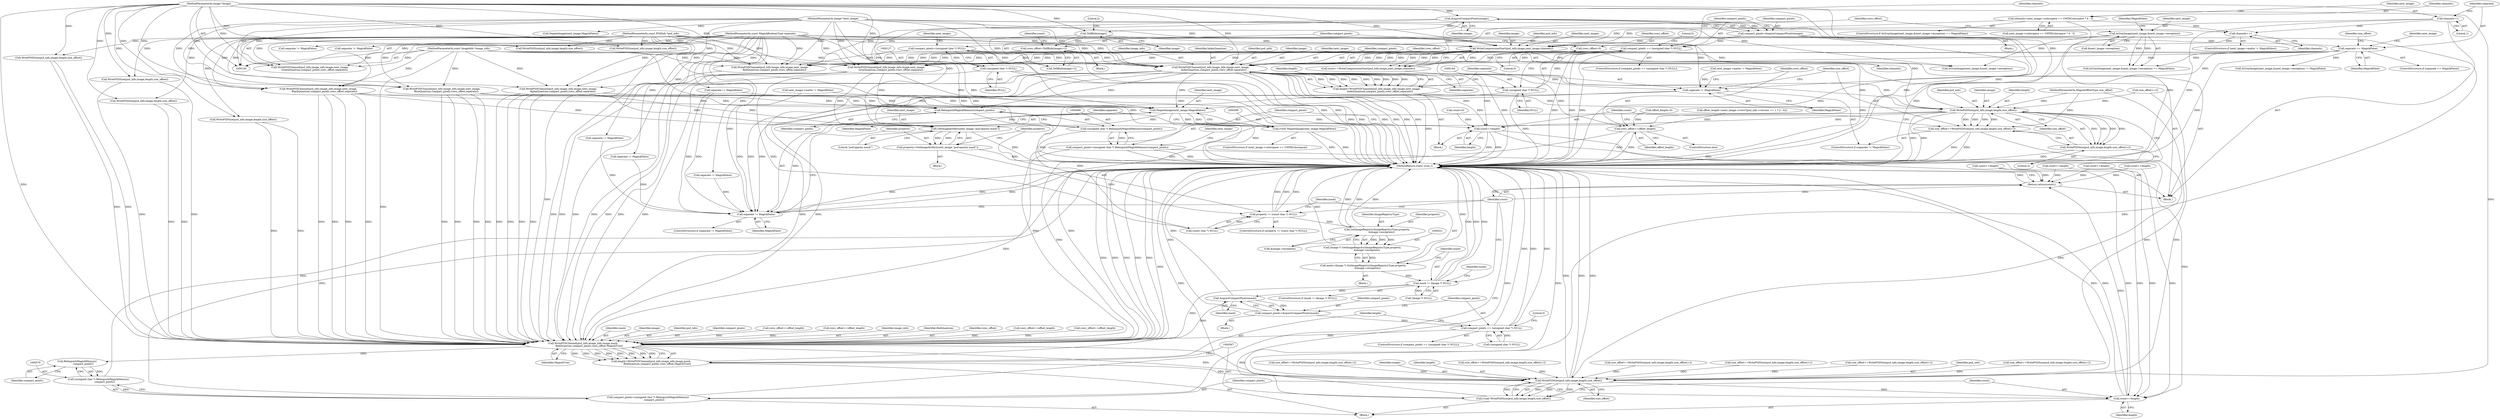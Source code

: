 digraph "0_ImageMagick_37a1710e2dab6ed91128ea648d654a22fbe2a6af@pointer" {
"1000229" [label="(Call,WritePSDChannel(psd_info,image_info,image,next_image,\n        IndexQuantum,compact_pixels,rows_offset,separate))"];
"1000198" [label="(Call,WriteCompressionStart(psd_info,image,next_image,channels))"];
"1000101" [label="(MethodParameterIn,const PSDInfo *psd_info)"];
"1000193" [label="(Call,TellBlob(image))"];
"1000138" [label="(Call,AcquireCompactPixels(image))"];
"1000103" [label="(MethodParameterIn,Image *image)"];
"1000165" [label="(Call,IsGrayImage(next_image,&next_image->exception))"];
"1000104" [label="(MethodParameterIn,Image *next_image)"];
"1000188" [label="(Call,channels++)"];
"1000148" [label="(Call,channels=1)"];
"1000172" [label="(Call,channels=next_image->colorspace == CMYKColorspace ? 4 : 3)"];
"1000102" [label="(MethodParameterIn,const ImageInfo *image_info)"];
"1000141" [label="(Call,compact_pixels == (unsigned char *) NULL)"];
"1000136" [label="(Call,compact_pixels=AcquireCompactPixels(image))"];
"1000143" [label="(Call,(unsigned char *) NULL)"];
"1000126" [label="(Call,(unsigned char *) NULL)"];
"1000124" [label="(Call,compact_pixels=(unsigned char *) NULL)"];
"1000190" [label="(Call,rows_offset=TellBlob(image)+2)"];
"1000121" [label="(Call,rows_offset=0)"];
"1000152" [label="(Call,separate == MagickFalse)"];
"1000106" [label="(MethodParameterIn,const MagickBooleanType separate)"];
"1000227" [label="(Call,length=WritePSDChannel(psd_info,image_info,image,next_image,\n        IndexQuantum,compact_pixels,rows_offset,separate))"];
"1000245" [label="(Call,WritePSDSize(psd_info,image,length,size_offset))"];
"1000242" [label="(Call,size_offset+=WritePSDSize(psd_info,image,length,size_offset)+2)"];
"1000568" [label="(Call,WritePSDSize(psd_info,image,length,size_offset))"];
"1000566" [label="(Call,(void) WritePSDSize(psd_info,image,length,size_offset))"];
"1000573" [label="(Call,count+=length)"];
"1000582" [label="(Return,return(count);)"];
"1000244" [label="(Call,WritePSDSize(psd_info,image,length,size_offset)+2)"];
"1000255" [label="(Call,count+=length)"];
"1000557" [label="(Call,WritePSDChannel(psd_info,image_info,image,mask,\n                RedQuantum,compact_pixels,rows_offset,MagickTrue))"];
"1000555" [label="(Call,length=WritePSDChannel(psd_info,image_info,image,mask,\n                RedQuantum,compact_pixels,rows_offset,MagickTrue))"];
"1000580" [label="(Call,RelinquishMagickMemory(\n                compact_pixels))"];
"1000578" [label="(Call,(unsigned char *) RelinquishMagickMemory(\n                compact_pixels))"];
"1000576" [label="(Call,compact_pixels=(unsigned char *) RelinquishMagickMemory(\n                compact_pixels))"];
"1000239" [label="(Call,separate != MagickFalse)"];
"1000497" [label="(Call,NegateImage(next_image,MagickFalse))"];
"1000495" [label="(Call,(void) NegateImage(next_image,MagickFalse))"];
"1000501" [label="(Call,separate != MagickFalse)"];
"1000508" [label="(Call,GetImageArtifact(next_image,\"psd:opacity-mask\"))"];
"1000506" [label="(Call,property=GetImageArtifact(next_image,\"psd:opacity-mask\"))"];
"1000512" [label="(Call,property != (const char *) NULL)"];
"1000522" [label="(Call,GetImageRegistry(ImageRegistryType,property,\n            &image->exception))"];
"1000520" [label="(Call,(Image *) GetImageRegistry(ImageRegistryType,property,\n            &image->exception))"];
"1000518" [label="(Call,mask=(Image *) GetImageRegistry(ImageRegistryType,property,\n            &image->exception))"];
"1000530" [label="(Call,mask != (Image *) NULL)"];
"1000545" [label="(Call,AcquireCompactPixels(mask))"];
"1000543" [label="(Call,compact_pixels=AcquireCompactPixels(mask))"];
"1000548" [label="(Call,compact_pixels == (unsigned char *) NULL)"];
"1000252" [label="(Call,rows_offset+=offset_length)"];
"1000487" [label="(Call,RelinquishMagickMemory(compact_pixels))"];
"1000485" [label="(Call,(unsigned char *) RelinquishMagickMemory(compact_pixels))"];
"1000483" [label="(Call,compact_pixels=(unsigned char *) RelinquishMagickMemory(compact_pixels))"];
"1000241" [label="(Identifier,MagickFalse)"];
"1000243" [label="(Identifier,size_offset)"];
"1000254" [label="(Identifier,offset_length)"];
"1000231" [label="(Identifier,image_info)"];
"1000498" [label="(Identifier,next_image)"];
"1000229" [label="(Call,WritePSDChannel(psd_info,image_info,image,next_image,\n        IndexQuantum,compact_pixels,rows_offset,separate))"];
"1000568" [label="(Call,WritePSDSize(psd_info,image,length,size_offset))"];
"1000200" [label="(Identifier,image)"];
"1000332" [label="(Call,WritePSDSize(psd_info,image,length,size_offset))"];
"1000500" [label="(ControlStructure,if (separate != MagickFalse))"];
"1000152" [label="(Call,separate == MagickFalse)"];
"1000101" [label="(MethodParameterIn,const PSDInfo *psd_info)"];
"1000347" [label="(Call,WritePSDChannel(psd_info,image_info,image,next_image,\n            GreenQuantum,compact_pixels,rows_offset,separate))"];
"1000256" [label="(Identifier,count)"];
"1000554" [label="(Literal,0)"];
"1000432" [label="(Call,WritePSDSize(psd_info,image,length,size_offset))"];
"1000118" [label="(Call,offset_length=0)"];
"1000163" [label="(ControlStructure,if (IsGrayImage(next_image,&next_image->exception) == MagickFalse))"];
"1000147" [label="(Literal,0)"];
"1000573" [label="(Call,count+=length)"];
"1000249" [label="(Identifier,size_offset)"];
"1000495" [label="(Call,(void) NegateImage(next_image,MagickFalse))"];
"1000262" [label="(Call,IsGrayImage(next_image,&next_image->exception))"];
"1000442" [label="(Call,count+=length)"];
"1000484" [label="(Identifier,compact_pixels)"];
"1000489" [label="(ControlStructure,if (next_image->colorspace == CMYKColorspace))"];
"1000547" [label="(ControlStructure,if (compact_pixels == (unsigned char *) NULL))"];
"1000544" [label="(Identifier,compact_pixels)"];
"1000404" [label="(Call,count+=length)"];
"1000524" [label="(Identifier,property)"];
"1000543" [label="(Call,compact_pixels=AcquireCompactPixels(mask))"];
"1000545" [label="(Call,AcquireCompactPixels(mask))"];
"1000487" [label="(Call,RelinquishMagickMemory(compact_pixels))"];
"1000507" [label="(Identifier,property)"];
"1000171" [label="(Identifier,MagickFalse)"];
"1000499" [label="(Identifier,MagickFalse)"];
"1000522" [label="(Call,GetImageRegistry(ImageRegistryType,property,\n            &image->exception))"];
"1000199" [label="(Identifier,psd_info)"];
"1000246" [label="(Identifier,psd_info)"];
"1000580" [label="(Call,RelinquishMagickMemory(\n                compact_pixels))"];
"1000518" [label="(Call,mask=(Image *) GetImageRegistry(ImageRegistryType,property,\n            &image->exception))"];
"1000137" [label="(Identifier,compact_pixels)"];
"1000149" [label="(Identifier,channels)"];
"1000188" [label="(Call,channels++)"];
"1000123" [label="(Literal,0)"];
"1000228" [label="(Identifier,length)"];
"1000132" [label="(Identifier,next_image)"];
"1000234" [label="(Identifier,IndexQuantum)"];
"1000124" [label="(Call,compact_pixels=(unsigned char *) NULL)"];
"1000583" [label="(Identifier,count)"];
"1000257" [label="(Identifier,length)"];
"1000561" [label="(Identifier,mask)"];
"1000530" [label="(Call,mask != (Image *) NULL)"];
"1000550" [label="(Call,(unsigned char *) NULL)"];
"1000316" [label="(Call,WritePSDChannel(psd_info,image_info,image,next_image,\n            RedQuantum,compact_pixels,rows_offset,separate))"];
"1000311" [label="(Call,NegateImage(next_image,MagickFalse))"];
"1000394" [label="(Call,WritePSDSize(psd_info,image,length,size_offset))"];
"1000242" [label="(Call,size_offset+=WritePSDSize(psd_info,image,length,size_offset)+2)"];
"1000230" [label="(Identifier,psd_info)"];
"1000195" [label="(Literal,2)"];
"1000245" [label="(Call,WritePSDSize(psd_info,image,length,size_offset))"];
"1000227" [label="(Call,length=WritePSDChannel(psd_info,image_info,image,next_image,\n        IndexQuantum,compact_pixels,rows_offset,separate))"];
"1000329" [label="(Call,size_offset+=WritePSDSize(psd_info,image,length,size_offset)+2)"];
"1000529" [label="(ControlStructure,if (mask != (Image *) NULL))"];
"1000446" [label="(Call,next_image->matte != MagickFalse)"];
"1000501" [label="(Call,separate != MagickFalse)"];
"1000125" [label="(Identifier,compact_pixels)"];
"1000508" [label="(Call,GetImageArtifact(next_image,\"psd:opacity-mask\"))"];
"1000560" [label="(Identifier,image)"];
"1000173" [label="(Identifier,channels)"];
"1000128" [label="(Identifier,NULL)"];
"1000107" [label="(Block,)"];
"1000519" [label="(Identifier,mask)"];
"1000509" [label="(Identifier,next_image)"];
"1000470" [label="(Call,WritePSDSize(psd_info,image,length,size_offset))"];
"1000203" [label="(Call,offset_length=(next_image->rows*(psd_info->version == 1 ? 2 : 4)))"];
"1000226" [label="(Block,)"];
"1000244" [label="(Call,WritePSDSize(psd_info,image,length,size_offset)+2)"];
"1000555" [label="(Call,length=WritePSDChannel(psd_info,image_info,image,mask,\n                RedQuantum,compact_pixels,rows_offset,MagickTrue))"];
"1000429" [label="(Call,size_offset+=WritePSDSize(psd_info,image,length,size_offset)+2)"];
"1000190" [label="(Call,rows_offset=TellBlob(image)+2)"];
"1000261" [label="(Call,IsGrayImage(next_image,&next_image->exception) != MagickFalse)"];
"1000138" [label="(Call,AcquireCompactPixels(image))"];
"1000202" [label="(Identifier,channels)"];
"1000143" [label="(Call,(unsigned char *) NULL)"];
"1000102" [label="(MethodParameterIn,const ImageInfo *image_info)"];
"1000285" [label="(Call,size_offset+=WritePSDSize(psd_info,image,length,size_offset)+2)"];
"1000247" [label="(Identifier,image)"];
"1000576" [label="(Call,compact_pixels=(unsigned char *) RelinquishMagickMemory(\n                compact_pixels))"];
"1000238" [label="(ControlStructure,if (separate != MagickFalse))"];
"1000141" [label="(Call,compact_pixels == (unsigned char *) NULL)"];
"1000250" [label="(Literal,2)"];
"1000535" [label="(Block,)"];
"1000504" [label="(Block,)"];
"1000582" [label="(Return,return(count);)"];
"1000172" [label="(Call,channels=next_image->colorspace == CMYKColorspace ? 4 : 3)"];
"1000532" [label="(Call,(Image *) NULL)"];
"1000191" [label="(Identifier,rows_offset)"];
"1000106" [label="(MethodParameterIn,const MagickBooleanType separate)"];
"1000140" [label="(ControlStructure,if (compact_pixels == (unsigned char *) NULL))"];
"1000558" [label="(Identifier,psd_info)"];
"1000288" [label="(Call,WritePSDSize(psd_info,image,length,size_offset))"];
"1000139" [label="(Identifier,image)"];
"1000122" [label="(Identifier,rows_offset)"];
"1000232" [label="(Identifier,image)"];
"1000183" [label="(Call,next_image->matte != MagickFalse)"];
"1000174" [label="(Call,next_image->colorspace == CMYKColorspace ? 4 : 3)"];
"1000251" [label="(ControlStructure,else)"];
"1000575" [label="(Identifier,length)"];
"1000126" [label="(Call,(unsigned char *) NULL)"];
"1000563" [label="(Identifier,compact_pixels)"];
"1000148" [label="(Call,channels=1)"];
"1000233" [label="(Identifier,next_image)"];
"1000192" [label="(Call,TellBlob(image)+2)"];
"1000363" [label="(Call,WritePSDSize(psd_info,image,length,size_offset))"];
"1000480" [label="(Call,count+=length)"];
"1000565" [label="(Identifier,MagickTrue)"];
"1000542" [label="(Block,)"];
"1000520" [label="(Call,(Image *) GetImageRegistry(ImageRegistryType,property,\n            &image->exception))"];
"1000569" [label="(Identifier,psd_info)"];
"1000546" [label="(Identifier,mask)"];
"1000198" [label="(Call,WriteCompressionStart(psd_info,image,next_image,channels))"];
"1000426" [label="(Call,separate != MagickFalse)"];
"1000154" [label="(Identifier,MagickFalse)"];
"1000103" [label="(MethodParameterIn,Image *image)"];
"1000193" [label="(Call,TellBlob(image))"];
"1000512" [label="(Call,property != (const char *) NULL)"];
"1000581" [label="(Identifier,compact_pixels)"];
"1000566" [label="(Call,(void) WritePSDSize(psd_info,image,length,size_offset))"];
"1000326" [label="(Call,separate != MagickFalse)"];
"1000454" [label="(Call,WritePSDChannel(psd_info,image_info,image,next_image,\n            AlphaQuantum,compact_pixels,rows_offset,separate))"];
"1000523" [label="(Identifier,ImageRegistryType)"];
"1000391" [label="(Call,size_offset+=WritePSDSize(psd_info,image,length,size_offset)+2)"];
"1000492" [label="(Identifier,next_image)"];
"1000167" [label="(Call,&next_image->exception)"];
"1000511" [label="(ControlStructure,if (property != (const char *) NULL))"];
"1000121" [label="(Call,rows_offset=0)"];
"1000153" [label="(Identifier,separate)"];
"1000217" [label="(Call,size_offset+=2)"];
"1000548" [label="(Call,compact_pixels == (unsigned char *) NULL)"];
"1000295" [label="(Call,rows_offset+=offset_length)"];
"1000185" [label="(Identifier,next_image)"];
"1000539" [label="(Identifier,mask)"];
"1000360" [label="(Call,size_offset+=WritePSDSize(psd_info,image,length,size_offset)+2)"];
"1000556" [label="(Identifier,length)"];
"1000549" [label="(Identifier,compact_pixels)"];
"1000155" [label="(Block,)"];
"1000497" [label="(Call,NegateImage(next_image,MagickFalse))"];
"1000201" [label="(Identifier,next_image)"];
"1000135" [label="(Block,)"];
"1000239" [label="(Call,separate != MagickFalse)"];
"1000189" [label="(Identifier,channels)"];
"1000182" [label="(ControlStructure,if (next_image->matte != MagickFalse))"];
"1000272" [label="(Call,WritePSDChannel(psd_info,image_info,image,next_image,\n            GrayQuantum,compact_pixels,rows_offset,separate))"];
"1000572" [label="(Identifier,size_offset)"];
"1000298" [label="(Call,count+=length)"];
"1000165" [label="(Call,IsGrayImage(next_image,&next_image->exception))"];
"1000197" [label="(Identifier,count)"];
"1000531" [label="(Identifier,mask)"];
"1000164" [label="(Call,IsGrayImage(next_image,&next_image->exception) == MagickFalse)"];
"1000401" [label="(Call,rows_offset+=offset_length)"];
"1000357" [label="(Call,separate != MagickFalse)"];
"1000237" [label="(Identifier,separate)"];
"1000525" [label="(Call,&image->exception)"];
"1000235" [label="(Identifier,compact_pixels)"];
"1000559" [label="(Identifier,image_info)"];
"1000513" [label="(Identifier,property)"];
"1000388" [label="(Call,separate != MagickFalse)"];
"1000194" [label="(Identifier,image)"];
"1000562" [label="(Identifier,RedQuantum)"];
"1000166" [label="(Identifier,next_image)"];
"1000218" [label="(Identifier,size_offset)"];
"1000570" [label="(Identifier,image)"];
"1000485" [label="(Call,(unsigned char *) RelinquishMagickMemory(compact_pixels))"];
"1000571" [label="(Identifier,length)"];
"1000488" [label="(Identifier,compact_pixels)"];
"1000248" [label="(Identifier,length)"];
"1000464" [label="(Call,separate != MagickFalse)"];
"1000252" [label="(Call,rows_offset+=offset_length)"];
"1000514" [label="(Call,(const char *) NULL)"];
"1000502" [label="(Identifier,separate)"];
"1000517" [label="(Block,)"];
"1000564" [label="(Identifier,rows_offset)"];
"1000151" [label="(ControlStructure,if (separate == MagickFalse))"];
"1000557" [label="(Call,WritePSDChannel(psd_info,image_info,image,mask,\n                RedQuantum,compact_pixels,rows_offset,MagickTrue))"];
"1000150" [label="(Literal,1)"];
"1000136" [label="(Call,compact_pixels=AcquireCompactPixels(image))"];
"1000584" [label="(MethodReturn,static ssize_t)"];
"1000253" [label="(Identifier,rows_offset)"];
"1000503" [label="(Identifier,MagickFalse)"];
"1000506" [label="(Call,property=GetImageArtifact(next_image,\"psd:opacity-mask\"))"];
"1000236" [label="(Identifier,rows_offset)"];
"1000477" [label="(Call,rows_offset+=offset_length)"];
"1000115" [label="(Call,count=0)"];
"1000240" [label="(Identifier,separate)"];
"1000510" [label="(Literal,\"psd:opacity-mask\")"];
"1000467" [label="(Call,size_offset+=WritePSDSize(psd_info,image,length,size_offset)+2)"];
"1000416" [label="(Call,WritePSDChannel(psd_info,image_info,image,next_image,\n                BlackQuantum,compact_pixels,rows_offset,separate))"];
"1000142" [label="(Identifier,compact_pixels)"];
"1000574" [label="(Identifier,count)"];
"1000483" [label="(Call,compact_pixels=(unsigned char *) RelinquishMagickMemory(compact_pixels))"];
"1000282" [label="(Call,separate != MagickFalse)"];
"1000105" [label="(MethodParameterIn,MagickOffsetType size_offset)"];
"1000104" [label="(MethodParameterIn,Image *next_image)"];
"1000439" [label="(Call,rows_offset+=offset_length)"];
"1000578" [label="(Call,(unsigned char *) RelinquishMagickMemory(\n                compact_pixels))"];
"1000196" [label="(Call,count+=WriteCompressionStart(psd_info,image,next_image,channels))"];
"1000378" [label="(Call,WritePSDChannel(psd_info,image_info,image,next_image,\n            BlueQuantum,compact_pixels,rows_offset,separate))"];
"1000159" [label="(Identifier,next_image)"];
"1000255" [label="(Call,count+=length)"];
"1000577" [label="(Identifier,compact_pixels)"];
"1000145" [label="(Identifier,NULL)"];
"1000229" -> "1000227"  [label="AST: "];
"1000229" -> "1000237"  [label="CFG: "];
"1000230" -> "1000229"  [label="AST: "];
"1000231" -> "1000229"  [label="AST: "];
"1000232" -> "1000229"  [label="AST: "];
"1000233" -> "1000229"  [label="AST: "];
"1000234" -> "1000229"  [label="AST: "];
"1000235" -> "1000229"  [label="AST: "];
"1000236" -> "1000229"  [label="AST: "];
"1000237" -> "1000229"  [label="AST: "];
"1000227" -> "1000229"  [label="CFG: "];
"1000229" -> "1000584"  [label="DDG: "];
"1000229" -> "1000584"  [label="DDG: "];
"1000229" -> "1000584"  [label="DDG: "];
"1000229" -> "1000584"  [label="DDG: "];
"1000229" -> "1000584"  [label="DDG: "];
"1000229" -> "1000584"  [label="DDG: "];
"1000229" -> "1000227"  [label="DDG: "];
"1000229" -> "1000227"  [label="DDG: "];
"1000229" -> "1000227"  [label="DDG: "];
"1000229" -> "1000227"  [label="DDG: "];
"1000229" -> "1000227"  [label="DDG: "];
"1000229" -> "1000227"  [label="DDG: "];
"1000229" -> "1000227"  [label="DDG: "];
"1000229" -> "1000227"  [label="DDG: "];
"1000198" -> "1000229"  [label="DDG: "];
"1000198" -> "1000229"  [label="DDG: "];
"1000198" -> "1000229"  [label="DDG: "];
"1000101" -> "1000229"  [label="DDG: "];
"1000102" -> "1000229"  [label="DDG: "];
"1000138" -> "1000229"  [label="DDG: "];
"1000103" -> "1000229"  [label="DDG: "];
"1000104" -> "1000229"  [label="DDG: "];
"1000141" -> "1000229"  [label="DDG: "];
"1000124" -> "1000229"  [label="DDG: "];
"1000190" -> "1000229"  [label="DDG: "];
"1000121" -> "1000229"  [label="DDG: "];
"1000152" -> "1000229"  [label="DDG: "];
"1000106" -> "1000229"  [label="DDG: "];
"1000229" -> "1000239"  [label="DDG: "];
"1000229" -> "1000245"  [label="DDG: "];
"1000229" -> "1000245"  [label="DDG: "];
"1000229" -> "1000252"  [label="DDG: "];
"1000229" -> "1000487"  [label="DDG: "];
"1000229" -> "1000497"  [label="DDG: "];
"1000229" -> "1000508"  [label="DDG: "];
"1000229" -> "1000557"  [label="DDG: "];
"1000229" -> "1000557"  [label="DDG: "];
"1000229" -> "1000557"  [label="DDG: "];
"1000229" -> "1000557"  [label="DDG: "];
"1000198" -> "1000196"  [label="AST: "];
"1000198" -> "1000202"  [label="CFG: "];
"1000199" -> "1000198"  [label="AST: "];
"1000200" -> "1000198"  [label="AST: "];
"1000201" -> "1000198"  [label="AST: "];
"1000202" -> "1000198"  [label="AST: "];
"1000196" -> "1000198"  [label="CFG: "];
"1000198" -> "1000584"  [label="DDG: "];
"1000198" -> "1000196"  [label="DDG: "];
"1000198" -> "1000196"  [label="DDG: "];
"1000198" -> "1000196"  [label="DDG: "];
"1000198" -> "1000196"  [label="DDG: "];
"1000101" -> "1000198"  [label="DDG: "];
"1000193" -> "1000198"  [label="DDG: "];
"1000103" -> "1000198"  [label="DDG: "];
"1000165" -> "1000198"  [label="DDG: "];
"1000104" -> "1000198"  [label="DDG: "];
"1000188" -> "1000198"  [label="DDG: "];
"1000148" -> "1000198"  [label="DDG: "];
"1000172" -> "1000198"  [label="DDG: "];
"1000198" -> "1000262"  [label="DDG: "];
"1000198" -> "1000272"  [label="DDG: "];
"1000198" -> "1000272"  [label="DDG: "];
"1000198" -> "1000316"  [label="DDG: "];
"1000198" -> "1000316"  [label="DDG: "];
"1000101" -> "1000100"  [label="AST: "];
"1000101" -> "1000584"  [label="DDG: "];
"1000101" -> "1000245"  [label="DDG: "];
"1000101" -> "1000272"  [label="DDG: "];
"1000101" -> "1000288"  [label="DDG: "];
"1000101" -> "1000316"  [label="DDG: "];
"1000101" -> "1000332"  [label="DDG: "];
"1000101" -> "1000347"  [label="DDG: "];
"1000101" -> "1000363"  [label="DDG: "];
"1000101" -> "1000378"  [label="DDG: "];
"1000101" -> "1000394"  [label="DDG: "];
"1000101" -> "1000416"  [label="DDG: "];
"1000101" -> "1000432"  [label="DDG: "];
"1000101" -> "1000454"  [label="DDG: "];
"1000101" -> "1000470"  [label="DDG: "];
"1000101" -> "1000557"  [label="DDG: "];
"1000101" -> "1000568"  [label="DDG: "];
"1000193" -> "1000192"  [label="AST: "];
"1000193" -> "1000194"  [label="CFG: "];
"1000194" -> "1000193"  [label="AST: "];
"1000195" -> "1000193"  [label="CFG: "];
"1000193" -> "1000190"  [label="DDG: "];
"1000193" -> "1000192"  [label="DDG: "];
"1000138" -> "1000193"  [label="DDG: "];
"1000103" -> "1000193"  [label="DDG: "];
"1000138" -> "1000136"  [label="AST: "];
"1000138" -> "1000139"  [label="CFG: "];
"1000139" -> "1000138"  [label="AST: "];
"1000136" -> "1000138"  [label="CFG: "];
"1000138" -> "1000584"  [label="DDG: "];
"1000138" -> "1000136"  [label="DDG: "];
"1000103" -> "1000138"  [label="DDG: "];
"1000138" -> "1000272"  [label="DDG: "];
"1000138" -> "1000316"  [label="DDG: "];
"1000103" -> "1000100"  [label="AST: "];
"1000103" -> "1000584"  [label="DDG: "];
"1000103" -> "1000245"  [label="DDG: "];
"1000103" -> "1000272"  [label="DDG: "];
"1000103" -> "1000288"  [label="DDG: "];
"1000103" -> "1000316"  [label="DDG: "];
"1000103" -> "1000332"  [label="DDG: "];
"1000103" -> "1000347"  [label="DDG: "];
"1000103" -> "1000363"  [label="DDG: "];
"1000103" -> "1000378"  [label="DDG: "];
"1000103" -> "1000394"  [label="DDG: "];
"1000103" -> "1000416"  [label="DDG: "];
"1000103" -> "1000432"  [label="DDG: "];
"1000103" -> "1000454"  [label="DDG: "];
"1000103" -> "1000470"  [label="DDG: "];
"1000103" -> "1000557"  [label="DDG: "];
"1000103" -> "1000568"  [label="DDG: "];
"1000165" -> "1000164"  [label="AST: "];
"1000165" -> "1000167"  [label="CFG: "];
"1000166" -> "1000165"  [label="AST: "];
"1000167" -> "1000165"  [label="AST: "];
"1000171" -> "1000165"  [label="CFG: "];
"1000165" -> "1000584"  [label="DDG: "];
"1000165" -> "1000164"  [label="DDG: "];
"1000165" -> "1000164"  [label="DDG: "];
"1000104" -> "1000165"  [label="DDG: "];
"1000165" -> "1000262"  [label="DDG: "];
"1000104" -> "1000100"  [label="AST: "];
"1000104" -> "1000584"  [label="DDG: "];
"1000104" -> "1000262"  [label="DDG: "];
"1000104" -> "1000272"  [label="DDG: "];
"1000104" -> "1000311"  [label="DDG: "];
"1000104" -> "1000316"  [label="DDG: "];
"1000104" -> "1000347"  [label="DDG: "];
"1000104" -> "1000378"  [label="DDG: "];
"1000104" -> "1000416"  [label="DDG: "];
"1000104" -> "1000454"  [label="DDG: "];
"1000104" -> "1000497"  [label="DDG: "];
"1000104" -> "1000508"  [label="DDG: "];
"1000188" -> "1000182"  [label="AST: "];
"1000188" -> "1000189"  [label="CFG: "];
"1000189" -> "1000188"  [label="AST: "];
"1000191" -> "1000188"  [label="CFG: "];
"1000148" -> "1000188"  [label="DDG: "];
"1000172" -> "1000188"  [label="DDG: "];
"1000148" -> "1000107"  [label="AST: "];
"1000148" -> "1000150"  [label="CFG: "];
"1000149" -> "1000148"  [label="AST: "];
"1000150" -> "1000148"  [label="AST: "];
"1000153" -> "1000148"  [label="CFG: "];
"1000148" -> "1000584"  [label="DDG: "];
"1000172" -> "1000163"  [label="AST: "];
"1000172" -> "1000174"  [label="CFG: "];
"1000173" -> "1000172"  [label="AST: "];
"1000174" -> "1000172"  [label="AST: "];
"1000185" -> "1000172"  [label="CFG: "];
"1000172" -> "1000584"  [label="DDG: "];
"1000102" -> "1000100"  [label="AST: "];
"1000102" -> "1000584"  [label="DDG: "];
"1000102" -> "1000272"  [label="DDG: "];
"1000102" -> "1000316"  [label="DDG: "];
"1000102" -> "1000347"  [label="DDG: "];
"1000102" -> "1000378"  [label="DDG: "];
"1000102" -> "1000416"  [label="DDG: "];
"1000102" -> "1000454"  [label="DDG: "];
"1000102" -> "1000557"  [label="DDG: "];
"1000141" -> "1000140"  [label="AST: "];
"1000141" -> "1000143"  [label="CFG: "];
"1000142" -> "1000141"  [label="AST: "];
"1000143" -> "1000141"  [label="AST: "];
"1000147" -> "1000141"  [label="CFG: "];
"1000149" -> "1000141"  [label="CFG: "];
"1000141" -> "1000584"  [label="DDG: "];
"1000141" -> "1000584"  [label="DDG: "];
"1000141" -> "1000584"  [label="DDG: "];
"1000136" -> "1000141"  [label="DDG: "];
"1000143" -> "1000141"  [label="DDG: "];
"1000141" -> "1000272"  [label="DDG: "];
"1000141" -> "1000316"  [label="DDG: "];
"1000136" -> "1000135"  [label="AST: "];
"1000137" -> "1000136"  [label="AST: "];
"1000142" -> "1000136"  [label="CFG: "];
"1000136" -> "1000584"  [label="DDG: "];
"1000143" -> "1000145"  [label="CFG: "];
"1000144" -> "1000143"  [label="AST: "];
"1000145" -> "1000143"  [label="AST: "];
"1000143" -> "1000584"  [label="DDG: "];
"1000126" -> "1000143"  [label="DDG: "];
"1000143" -> "1000514"  [label="DDG: "];
"1000126" -> "1000124"  [label="AST: "];
"1000126" -> "1000128"  [label="CFG: "];
"1000127" -> "1000126"  [label="AST: "];
"1000128" -> "1000126"  [label="AST: "];
"1000124" -> "1000126"  [label="CFG: "];
"1000126" -> "1000584"  [label="DDG: "];
"1000126" -> "1000124"  [label="DDG: "];
"1000126" -> "1000514"  [label="DDG: "];
"1000124" -> "1000107"  [label="AST: "];
"1000125" -> "1000124"  [label="AST: "];
"1000132" -> "1000124"  [label="CFG: "];
"1000124" -> "1000584"  [label="DDG: "];
"1000124" -> "1000272"  [label="DDG: "];
"1000124" -> "1000316"  [label="DDG: "];
"1000190" -> "1000155"  [label="AST: "];
"1000190" -> "1000192"  [label="CFG: "];
"1000191" -> "1000190"  [label="AST: "];
"1000192" -> "1000190"  [label="AST: "];
"1000197" -> "1000190"  [label="CFG: "];
"1000190" -> "1000584"  [label="DDG: "];
"1000190" -> "1000272"  [label="DDG: "];
"1000190" -> "1000316"  [label="DDG: "];
"1000121" -> "1000107"  [label="AST: "];
"1000121" -> "1000123"  [label="CFG: "];
"1000122" -> "1000121"  [label="AST: "];
"1000123" -> "1000121"  [label="AST: "];
"1000125" -> "1000121"  [label="CFG: "];
"1000121" -> "1000584"  [label="DDG: "];
"1000121" -> "1000272"  [label="DDG: "];
"1000121" -> "1000316"  [label="DDG: "];
"1000152" -> "1000151"  [label="AST: "];
"1000152" -> "1000154"  [label="CFG: "];
"1000153" -> "1000152"  [label="AST: "];
"1000154" -> "1000152"  [label="AST: "];
"1000159" -> "1000152"  [label="CFG: "];
"1000218" -> "1000152"  [label="CFG: "];
"1000152" -> "1000584"  [label="DDG: "];
"1000106" -> "1000152"  [label="DDG: "];
"1000152" -> "1000164"  [label="DDG: "];
"1000152" -> "1000239"  [label="DDG: "];
"1000152" -> "1000261"  [label="DDG: "];
"1000152" -> "1000272"  [label="DDG: "];
"1000152" -> "1000316"  [label="DDG: "];
"1000106" -> "1000100"  [label="AST: "];
"1000106" -> "1000584"  [label="DDG: "];
"1000106" -> "1000239"  [label="DDG: "];
"1000106" -> "1000272"  [label="DDG: "];
"1000106" -> "1000282"  [label="DDG: "];
"1000106" -> "1000316"  [label="DDG: "];
"1000106" -> "1000326"  [label="DDG: "];
"1000106" -> "1000347"  [label="DDG: "];
"1000106" -> "1000357"  [label="DDG: "];
"1000106" -> "1000378"  [label="DDG: "];
"1000106" -> "1000388"  [label="DDG: "];
"1000106" -> "1000416"  [label="DDG: "];
"1000106" -> "1000426"  [label="DDG: "];
"1000106" -> "1000454"  [label="DDG: "];
"1000106" -> "1000464"  [label="DDG: "];
"1000106" -> "1000501"  [label="DDG: "];
"1000227" -> "1000226"  [label="AST: "];
"1000228" -> "1000227"  [label="AST: "];
"1000240" -> "1000227"  [label="CFG: "];
"1000227" -> "1000584"  [label="DDG: "];
"1000227" -> "1000245"  [label="DDG: "];
"1000227" -> "1000255"  [label="DDG: "];
"1000245" -> "1000244"  [label="AST: "];
"1000245" -> "1000249"  [label="CFG: "];
"1000246" -> "1000245"  [label="AST: "];
"1000247" -> "1000245"  [label="AST: "];
"1000248" -> "1000245"  [label="AST: "];
"1000249" -> "1000245"  [label="AST: "];
"1000250" -> "1000245"  [label="CFG: "];
"1000245" -> "1000584"  [label="DDG: "];
"1000245" -> "1000584"  [label="DDG: "];
"1000245" -> "1000242"  [label="DDG: "];
"1000245" -> "1000242"  [label="DDG: "];
"1000245" -> "1000242"  [label="DDG: "];
"1000245" -> "1000242"  [label="DDG: "];
"1000245" -> "1000244"  [label="DDG: "];
"1000245" -> "1000244"  [label="DDG: "];
"1000245" -> "1000244"  [label="DDG: "];
"1000245" -> "1000244"  [label="DDG: "];
"1000217" -> "1000245"  [label="DDG: "];
"1000105" -> "1000245"  [label="DDG: "];
"1000245" -> "1000255"  [label="DDG: "];
"1000245" -> "1000557"  [label="DDG: "];
"1000245" -> "1000557"  [label="DDG: "];
"1000242" -> "1000238"  [label="AST: "];
"1000242" -> "1000244"  [label="CFG: "];
"1000243" -> "1000242"  [label="AST: "];
"1000244" -> "1000242"  [label="AST: "];
"1000256" -> "1000242"  [label="CFG: "];
"1000242" -> "1000584"  [label="DDG: "];
"1000242" -> "1000584"  [label="DDG: "];
"1000105" -> "1000242"  [label="DDG: "];
"1000242" -> "1000568"  [label="DDG: "];
"1000568" -> "1000566"  [label="AST: "];
"1000568" -> "1000572"  [label="CFG: "];
"1000569" -> "1000568"  [label="AST: "];
"1000570" -> "1000568"  [label="AST: "];
"1000571" -> "1000568"  [label="AST: "];
"1000572" -> "1000568"  [label="AST: "];
"1000566" -> "1000568"  [label="CFG: "];
"1000568" -> "1000584"  [label="DDG: "];
"1000568" -> "1000584"  [label="DDG: "];
"1000568" -> "1000584"  [label="DDG: "];
"1000568" -> "1000566"  [label="DDG: "];
"1000568" -> "1000566"  [label="DDG: "];
"1000568" -> "1000566"  [label="DDG: "];
"1000568" -> "1000566"  [label="DDG: "];
"1000557" -> "1000568"  [label="DDG: "];
"1000557" -> "1000568"  [label="DDG: "];
"1000555" -> "1000568"  [label="DDG: "];
"1000285" -> "1000568"  [label="DDG: "];
"1000360" -> "1000568"  [label="DDG: "];
"1000217" -> "1000568"  [label="DDG: "];
"1000329" -> "1000568"  [label="DDG: "];
"1000429" -> "1000568"  [label="DDG: "];
"1000391" -> "1000568"  [label="DDG: "];
"1000467" -> "1000568"  [label="DDG: "];
"1000105" -> "1000568"  [label="DDG: "];
"1000568" -> "1000573"  [label="DDG: "];
"1000566" -> "1000535"  [label="AST: "];
"1000567" -> "1000566"  [label="AST: "];
"1000574" -> "1000566"  [label="CFG: "];
"1000566" -> "1000584"  [label="DDG: "];
"1000566" -> "1000584"  [label="DDG: "];
"1000573" -> "1000535"  [label="AST: "];
"1000573" -> "1000575"  [label="CFG: "];
"1000574" -> "1000573"  [label="AST: "];
"1000575" -> "1000573"  [label="AST: "];
"1000577" -> "1000573"  [label="CFG: "];
"1000573" -> "1000584"  [label="DDG: "];
"1000573" -> "1000584"  [label="DDG: "];
"1000404" -> "1000573"  [label="DDG: "];
"1000442" -> "1000573"  [label="DDG: "];
"1000298" -> "1000573"  [label="DDG: "];
"1000480" -> "1000573"  [label="DDG: "];
"1000255" -> "1000573"  [label="DDG: "];
"1000573" -> "1000582"  [label="DDG: "];
"1000582" -> "1000107"  [label="AST: "];
"1000582" -> "1000583"  [label="CFG: "];
"1000583" -> "1000582"  [label="AST: "];
"1000584" -> "1000582"  [label="CFG: "];
"1000582" -> "1000584"  [label="DDG: "];
"1000583" -> "1000582"  [label="DDG: "];
"1000404" -> "1000582"  [label="DDG: "];
"1000442" -> "1000582"  [label="DDG: "];
"1000298" -> "1000582"  [label="DDG: "];
"1000480" -> "1000582"  [label="DDG: "];
"1000255" -> "1000582"  [label="DDG: "];
"1000244" -> "1000250"  [label="CFG: "];
"1000250" -> "1000244"  [label="AST: "];
"1000244" -> "1000584"  [label="DDG: "];
"1000255" -> "1000226"  [label="AST: "];
"1000255" -> "1000257"  [label="CFG: "];
"1000256" -> "1000255"  [label="AST: "];
"1000257" -> "1000255"  [label="AST: "];
"1000484" -> "1000255"  [label="CFG: "];
"1000255" -> "1000584"  [label="DDG: "];
"1000255" -> "1000584"  [label="DDG: "];
"1000196" -> "1000255"  [label="DDG: "];
"1000115" -> "1000255"  [label="DDG: "];
"1000557" -> "1000555"  [label="AST: "];
"1000557" -> "1000565"  [label="CFG: "];
"1000558" -> "1000557"  [label="AST: "];
"1000559" -> "1000557"  [label="AST: "];
"1000560" -> "1000557"  [label="AST: "];
"1000561" -> "1000557"  [label="AST: "];
"1000562" -> "1000557"  [label="AST: "];
"1000563" -> "1000557"  [label="AST: "];
"1000564" -> "1000557"  [label="AST: "];
"1000565" -> "1000557"  [label="AST: "];
"1000555" -> "1000557"  [label="CFG: "];
"1000557" -> "1000584"  [label="DDG: "];
"1000557" -> "1000584"  [label="DDG: "];
"1000557" -> "1000584"  [label="DDG: "];
"1000557" -> "1000584"  [label="DDG: "];
"1000557" -> "1000584"  [label="DDG: "];
"1000557" -> "1000555"  [label="DDG: "];
"1000557" -> "1000555"  [label="DDG: "];
"1000557" -> "1000555"  [label="DDG: "];
"1000557" -> "1000555"  [label="DDG: "];
"1000557" -> "1000555"  [label="DDG: "];
"1000557" -> "1000555"  [label="DDG: "];
"1000557" -> "1000555"  [label="DDG: "];
"1000557" -> "1000555"  [label="DDG: "];
"1000454" -> "1000557"  [label="DDG: "];
"1000454" -> "1000557"  [label="DDG: "];
"1000454" -> "1000557"  [label="DDG: "];
"1000454" -> "1000557"  [label="DDG: "];
"1000288" -> "1000557"  [label="DDG: "];
"1000288" -> "1000557"  [label="DDG: "];
"1000378" -> "1000557"  [label="DDG: "];
"1000378" -> "1000557"  [label="DDG: "];
"1000378" -> "1000557"  [label="DDG: "];
"1000378" -> "1000557"  [label="DDG: "];
"1000432" -> "1000557"  [label="DDG: "];
"1000432" -> "1000557"  [label="DDG: "];
"1000272" -> "1000557"  [label="DDG: "];
"1000272" -> "1000557"  [label="DDG: "];
"1000272" -> "1000557"  [label="DDG: "];
"1000272" -> "1000557"  [label="DDG: "];
"1000470" -> "1000557"  [label="DDG: "];
"1000470" -> "1000557"  [label="DDG: "];
"1000394" -> "1000557"  [label="DDG: "];
"1000394" -> "1000557"  [label="DDG: "];
"1000416" -> "1000557"  [label="DDG: "];
"1000416" -> "1000557"  [label="DDG: "];
"1000416" -> "1000557"  [label="DDG: "];
"1000416" -> "1000557"  [label="DDG: "];
"1000545" -> "1000557"  [label="DDG: "];
"1000530" -> "1000557"  [label="DDG: "];
"1000316" -> "1000557"  [label="DDG: "];
"1000548" -> "1000557"  [label="DDG: "];
"1000483" -> "1000557"  [label="DDG: "];
"1000252" -> "1000557"  [label="DDG: "];
"1000295" -> "1000557"  [label="DDG: "];
"1000439" -> "1000557"  [label="DDG: "];
"1000401" -> "1000557"  [label="DDG: "];
"1000477" -> "1000557"  [label="DDG: "];
"1000557" -> "1000580"  [label="DDG: "];
"1000555" -> "1000535"  [label="AST: "];
"1000556" -> "1000555"  [label="AST: "];
"1000567" -> "1000555"  [label="CFG: "];
"1000555" -> "1000584"  [label="DDG: "];
"1000580" -> "1000578"  [label="AST: "];
"1000580" -> "1000581"  [label="CFG: "];
"1000581" -> "1000580"  [label="AST: "];
"1000578" -> "1000580"  [label="CFG: "];
"1000580" -> "1000578"  [label="DDG: "];
"1000578" -> "1000576"  [label="AST: "];
"1000579" -> "1000578"  [label="AST: "];
"1000576" -> "1000578"  [label="CFG: "];
"1000578" -> "1000584"  [label="DDG: "];
"1000578" -> "1000576"  [label="DDG: "];
"1000576" -> "1000535"  [label="AST: "];
"1000577" -> "1000576"  [label="AST: "];
"1000583" -> "1000576"  [label="CFG: "];
"1000576" -> "1000584"  [label="DDG: "];
"1000576" -> "1000584"  [label="DDG: "];
"1000239" -> "1000238"  [label="AST: "];
"1000239" -> "1000241"  [label="CFG: "];
"1000240" -> "1000239"  [label="AST: "];
"1000241" -> "1000239"  [label="AST: "];
"1000243" -> "1000239"  [label="CFG: "];
"1000253" -> "1000239"  [label="CFG: "];
"1000183" -> "1000239"  [label="DDG: "];
"1000239" -> "1000497"  [label="DDG: "];
"1000239" -> "1000501"  [label="DDG: "];
"1000239" -> "1000501"  [label="DDG: "];
"1000497" -> "1000495"  [label="AST: "];
"1000497" -> "1000499"  [label="CFG: "];
"1000498" -> "1000497"  [label="AST: "];
"1000499" -> "1000497"  [label="AST: "];
"1000495" -> "1000497"  [label="CFG: "];
"1000497" -> "1000584"  [label="DDG: "];
"1000497" -> "1000495"  [label="DDG: "];
"1000497" -> "1000495"  [label="DDG: "];
"1000416" -> "1000497"  [label="DDG: "];
"1000272" -> "1000497"  [label="DDG: "];
"1000378" -> "1000497"  [label="DDG: "];
"1000454" -> "1000497"  [label="DDG: "];
"1000446" -> "1000497"  [label="DDG: "];
"1000464" -> "1000497"  [label="DDG: "];
"1000497" -> "1000501"  [label="DDG: "];
"1000497" -> "1000508"  [label="DDG: "];
"1000495" -> "1000489"  [label="AST: "];
"1000496" -> "1000495"  [label="AST: "];
"1000502" -> "1000495"  [label="CFG: "];
"1000495" -> "1000584"  [label="DDG: "];
"1000495" -> "1000584"  [label="DDG: "];
"1000501" -> "1000500"  [label="AST: "];
"1000501" -> "1000503"  [label="CFG: "];
"1000502" -> "1000501"  [label="AST: "];
"1000503" -> "1000501"  [label="AST: "];
"1000507" -> "1000501"  [label="CFG: "];
"1000583" -> "1000501"  [label="CFG: "];
"1000501" -> "1000584"  [label="DDG: "];
"1000501" -> "1000584"  [label="DDG: "];
"1000501" -> "1000584"  [label="DDG: "];
"1000464" -> "1000501"  [label="DDG: "];
"1000464" -> "1000501"  [label="DDG: "];
"1000282" -> "1000501"  [label="DDG: "];
"1000388" -> "1000501"  [label="DDG: "];
"1000426" -> "1000501"  [label="DDG: "];
"1000446" -> "1000501"  [label="DDG: "];
"1000508" -> "1000506"  [label="AST: "];
"1000508" -> "1000510"  [label="CFG: "];
"1000509" -> "1000508"  [label="AST: "];
"1000510" -> "1000508"  [label="AST: "];
"1000506" -> "1000508"  [label="CFG: "];
"1000508" -> "1000584"  [label="DDG: "];
"1000508" -> "1000506"  [label="DDG: "];
"1000508" -> "1000506"  [label="DDG: "];
"1000416" -> "1000508"  [label="DDG: "];
"1000272" -> "1000508"  [label="DDG: "];
"1000378" -> "1000508"  [label="DDG: "];
"1000454" -> "1000508"  [label="DDG: "];
"1000506" -> "1000504"  [label="AST: "];
"1000507" -> "1000506"  [label="AST: "];
"1000513" -> "1000506"  [label="CFG: "];
"1000506" -> "1000584"  [label="DDG: "];
"1000506" -> "1000512"  [label="DDG: "];
"1000512" -> "1000511"  [label="AST: "];
"1000512" -> "1000514"  [label="CFG: "];
"1000513" -> "1000512"  [label="AST: "];
"1000514" -> "1000512"  [label="AST: "];
"1000519" -> "1000512"  [label="CFG: "];
"1000583" -> "1000512"  [label="CFG: "];
"1000512" -> "1000584"  [label="DDG: "];
"1000512" -> "1000584"  [label="DDG: "];
"1000512" -> "1000584"  [label="DDG: "];
"1000514" -> "1000512"  [label="DDG: "];
"1000512" -> "1000522"  [label="DDG: "];
"1000522" -> "1000520"  [label="AST: "];
"1000522" -> "1000525"  [label="CFG: "];
"1000523" -> "1000522"  [label="AST: "];
"1000524" -> "1000522"  [label="AST: "];
"1000525" -> "1000522"  [label="AST: "];
"1000520" -> "1000522"  [label="CFG: "];
"1000522" -> "1000584"  [label="DDG: "];
"1000522" -> "1000584"  [label="DDG: "];
"1000522" -> "1000584"  [label="DDG: "];
"1000522" -> "1000520"  [label="DDG: "];
"1000522" -> "1000520"  [label="DDG: "];
"1000522" -> "1000520"  [label="DDG: "];
"1000520" -> "1000518"  [label="AST: "];
"1000521" -> "1000520"  [label="AST: "];
"1000518" -> "1000520"  [label="CFG: "];
"1000520" -> "1000584"  [label="DDG: "];
"1000520" -> "1000518"  [label="DDG: "];
"1000518" -> "1000517"  [label="AST: "];
"1000519" -> "1000518"  [label="AST: "];
"1000531" -> "1000518"  [label="CFG: "];
"1000518" -> "1000584"  [label="DDG: "];
"1000518" -> "1000530"  [label="DDG: "];
"1000530" -> "1000529"  [label="AST: "];
"1000530" -> "1000532"  [label="CFG: "];
"1000531" -> "1000530"  [label="AST: "];
"1000532" -> "1000530"  [label="AST: "];
"1000539" -> "1000530"  [label="CFG: "];
"1000583" -> "1000530"  [label="CFG: "];
"1000530" -> "1000584"  [label="DDG: "];
"1000530" -> "1000584"  [label="DDG: "];
"1000530" -> "1000584"  [label="DDG: "];
"1000532" -> "1000530"  [label="DDG: "];
"1000530" -> "1000545"  [label="DDG: "];
"1000545" -> "1000543"  [label="AST: "];
"1000545" -> "1000546"  [label="CFG: "];
"1000546" -> "1000545"  [label="AST: "];
"1000543" -> "1000545"  [label="CFG: "];
"1000545" -> "1000584"  [label="DDG: "];
"1000545" -> "1000543"  [label="DDG: "];
"1000543" -> "1000542"  [label="AST: "];
"1000544" -> "1000543"  [label="AST: "];
"1000549" -> "1000543"  [label="CFG: "];
"1000543" -> "1000584"  [label="DDG: "];
"1000543" -> "1000548"  [label="DDG: "];
"1000548" -> "1000547"  [label="AST: "];
"1000548" -> "1000550"  [label="CFG: "];
"1000549" -> "1000548"  [label="AST: "];
"1000550" -> "1000548"  [label="AST: "];
"1000554" -> "1000548"  [label="CFG: "];
"1000556" -> "1000548"  [label="CFG: "];
"1000548" -> "1000584"  [label="DDG: "];
"1000548" -> "1000584"  [label="DDG: "];
"1000548" -> "1000584"  [label="DDG: "];
"1000550" -> "1000548"  [label="DDG: "];
"1000252" -> "1000251"  [label="AST: "];
"1000252" -> "1000254"  [label="CFG: "];
"1000253" -> "1000252"  [label="AST: "];
"1000254" -> "1000252"  [label="AST: "];
"1000256" -> "1000252"  [label="CFG: "];
"1000252" -> "1000584"  [label="DDG: "];
"1000252" -> "1000584"  [label="DDG: "];
"1000118" -> "1000252"  [label="DDG: "];
"1000203" -> "1000252"  [label="DDG: "];
"1000487" -> "1000485"  [label="AST: "];
"1000487" -> "1000488"  [label="CFG: "];
"1000488" -> "1000487"  [label="AST: "];
"1000485" -> "1000487"  [label="CFG: "];
"1000487" -> "1000485"  [label="DDG: "];
"1000454" -> "1000487"  [label="DDG: "];
"1000416" -> "1000487"  [label="DDG: "];
"1000272" -> "1000487"  [label="DDG: "];
"1000378" -> "1000487"  [label="DDG: "];
"1000485" -> "1000483"  [label="AST: "];
"1000486" -> "1000485"  [label="AST: "];
"1000483" -> "1000485"  [label="CFG: "];
"1000485" -> "1000584"  [label="DDG: "];
"1000485" -> "1000483"  [label="DDG: "];
"1000483" -> "1000107"  [label="AST: "];
"1000484" -> "1000483"  [label="AST: "];
"1000492" -> "1000483"  [label="CFG: "];
"1000483" -> "1000584"  [label="DDG: "];
"1000483" -> "1000584"  [label="DDG: "];
}
